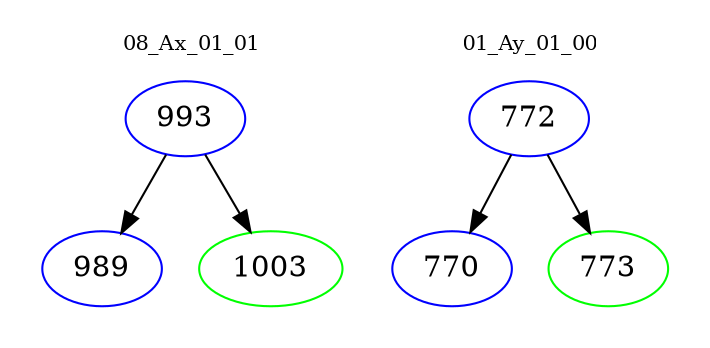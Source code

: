 digraph{
subgraph cluster_0 {
color = white
label = "08_Ax_01_01";
fontsize=10;
T0_993 [label="993", color="blue"]
T0_993 -> T0_989 [color="black"]
T0_989 [label="989", color="blue"]
T0_993 -> T0_1003 [color="black"]
T0_1003 [label="1003", color="green"]
}
subgraph cluster_1 {
color = white
label = "01_Ay_01_00";
fontsize=10;
T1_772 [label="772", color="blue"]
T1_772 -> T1_770 [color="black"]
T1_770 [label="770", color="blue"]
T1_772 -> T1_773 [color="black"]
T1_773 [label="773", color="green"]
}
}
